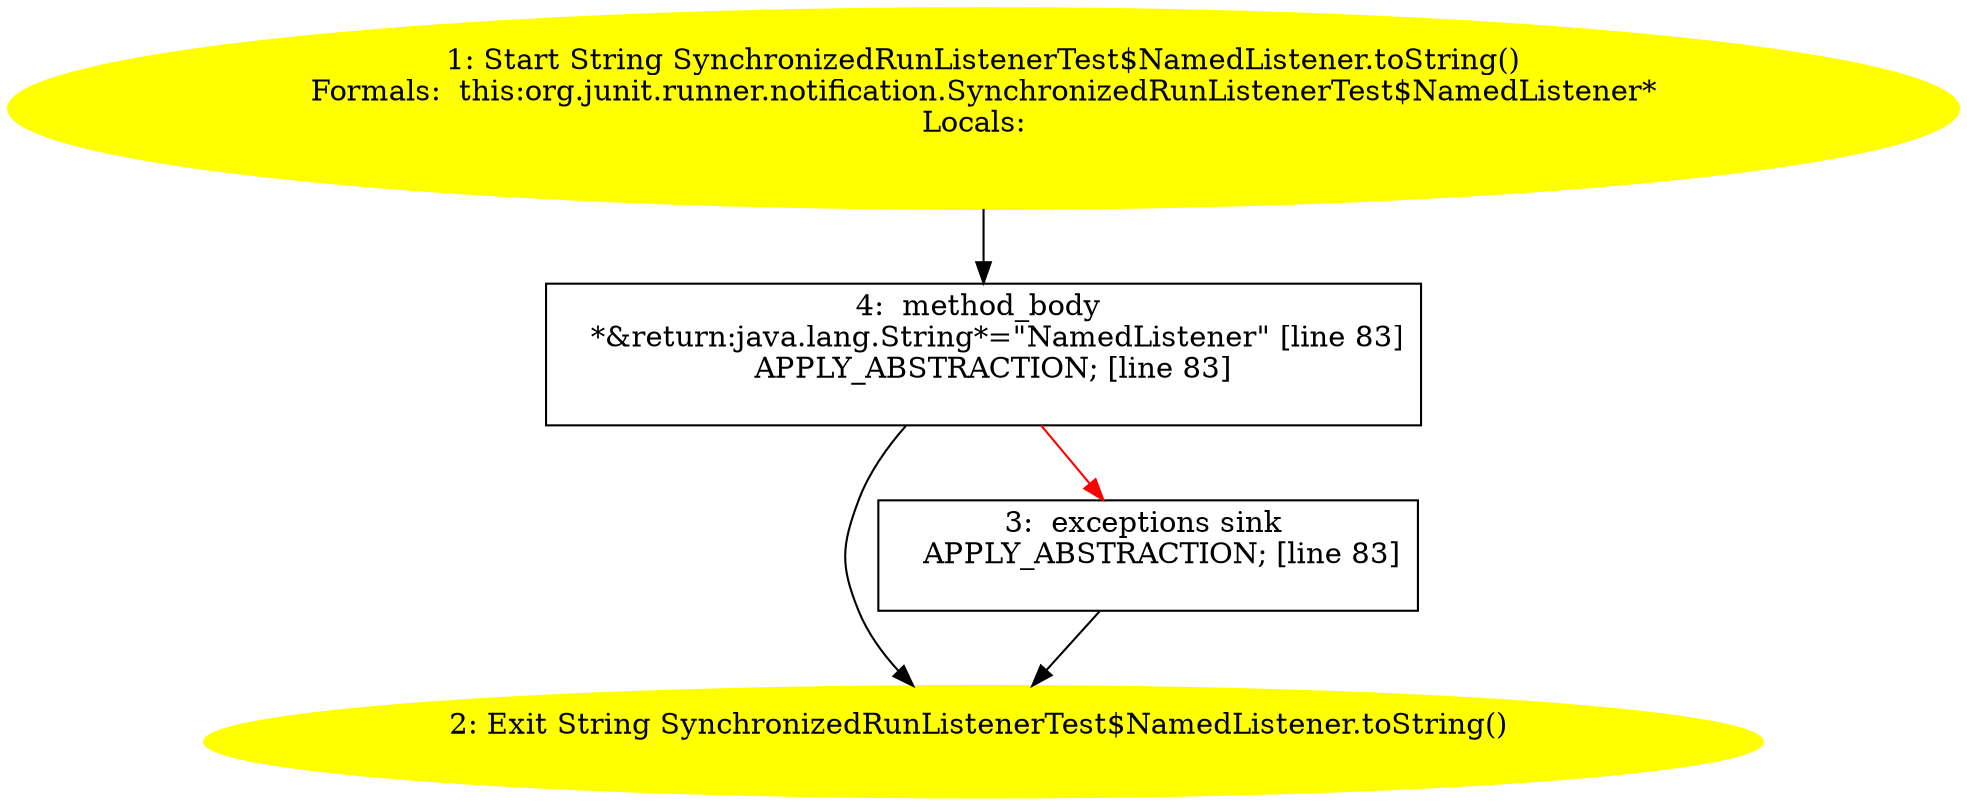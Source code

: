 /* @generated */
digraph cfg {
"org.junit.runner.notification.SynchronizedRunListenerTest$NamedListener.toString():java.lang.String.b2198ffdbf88707ebac8d7eb31f7e6c0_1" [label="1: Start String SynchronizedRunListenerTest$NamedListener.toString()\nFormals:  this:org.junit.runner.notification.SynchronizedRunListenerTest$NamedListener*\nLocals:  \n  " color=yellow style=filled]
	

	 "org.junit.runner.notification.SynchronizedRunListenerTest$NamedListener.toString():java.lang.String.b2198ffdbf88707ebac8d7eb31f7e6c0_1" -> "org.junit.runner.notification.SynchronizedRunListenerTest$NamedListener.toString():java.lang.String.b2198ffdbf88707ebac8d7eb31f7e6c0_4" ;
"org.junit.runner.notification.SynchronizedRunListenerTest$NamedListener.toString():java.lang.String.b2198ffdbf88707ebac8d7eb31f7e6c0_2" [label="2: Exit String SynchronizedRunListenerTest$NamedListener.toString() \n  " color=yellow style=filled]
	

"org.junit.runner.notification.SynchronizedRunListenerTest$NamedListener.toString():java.lang.String.b2198ffdbf88707ebac8d7eb31f7e6c0_3" [label="3:  exceptions sink \n   APPLY_ABSTRACTION; [line 83]\n " shape="box"]
	

	 "org.junit.runner.notification.SynchronizedRunListenerTest$NamedListener.toString():java.lang.String.b2198ffdbf88707ebac8d7eb31f7e6c0_3" -> "org.junit.runner.notification.SynchronizedRunListenerTest$NamedListener.toString():java.lang.String.b2198ffdbf88707ebac8d7eb31f7e6c0_2" ;
"org.junit.runner.notification.SynchronizedRunListenerTest$NamedListener.toString():java.lang.String.b2198ffdbf88707ebac8d7eb31f7e6c0_4" [label="4:  method_body \n   *&return:java.lang.String*=\"NamedListener\" [line 83]\n  APPLY_ABSTRACTION; [line 83]\n " shape="box"]
	

	 "org.junit.runner.notification.SynchronizedRunListenerTest$NamedListener.toString():java.lang.String.b2198ffdbf88707ebac8d7eb31f7e6c0_4" -> "org.junit.runner.notification.SynchronizedRunListenerTest$NamedListener.toString():java.lang.String.b2198ffdbf88707ebac8d7eb31f7e6c0_2" ;
	 "org.junit.runner.notification.SynchronizedRunListenerTest$NamedListener.toString():java.lang.String.b2198ffdbf88707ebac8d7eb31f7e6c0_4" -> "org.junit.runner.notification.SynchronizedRunListenerTest$NamedListener.toString():java.lang.String.b2198ffdbf88707ebac8d7eb31f7e6c0_3" [color="red" ];
}
